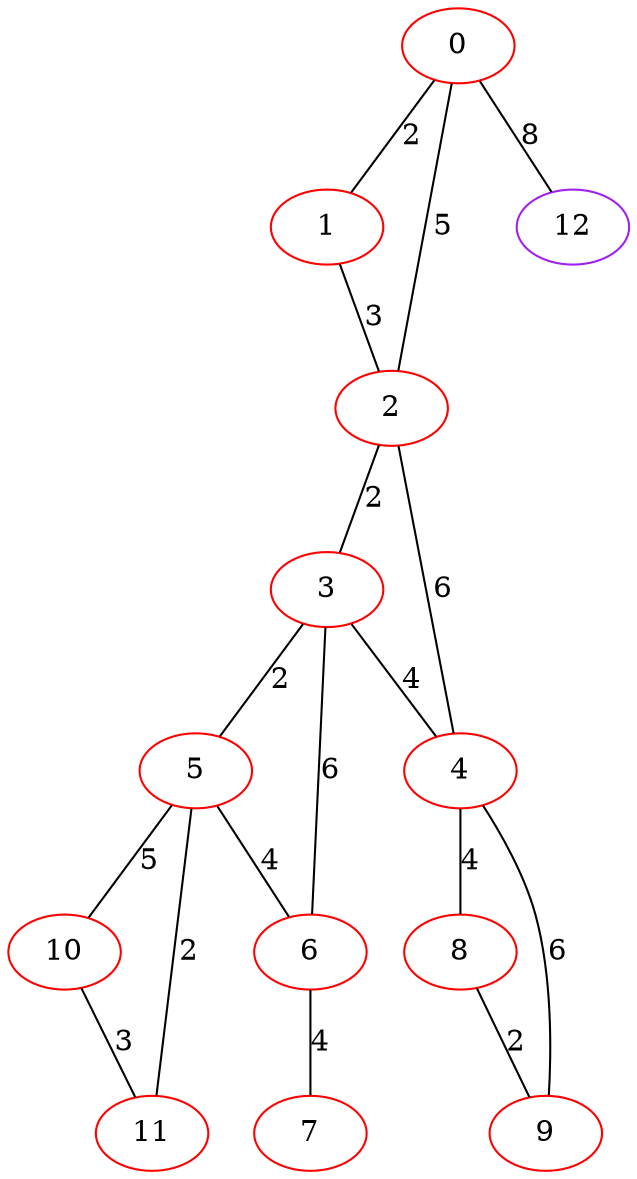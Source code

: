 graph "" {
0 [color=red, weight=1];
1 [color=red, weight=1];
2 [color=red, weight=1];
3 [color=red, weight=1];
4 [color=red, weight=1];
5 [color=red, weight=1];
6 [color=red, weight=1];
7 [color=red, weight=1];
8 [color=red, weight=1];
9 [color=red, weight=1];
10 [color=red, weight=1];
11 [color=red, weight=1];
12 [color=purple, weight=4];
0 -- 1  [key=0, label=2];
0 -- 2  [key=0, label=5];
0 -- 12  [key=0, label=8];
1 -- 2  [key=0, label=3];
2 -- 3  [key=0, label=2];
2 -- 4  [key=0, label=6];
3 -- 4  [key=0, label=4];
3 -- 5  [key=0, label=2];
3 -- 6  [key=0, label=6];
4 -- 8  [key=0, label=4];
4 -- 9  [key=0, label=6];
5 -- 10  [key=0, label=5];
5 -- 11  [key=0, label=2];
5 -- 6  [key=0, label=4];
6 -- 7  [key=0, label=4];
8 -- 9  [key=0, label=2];
10 -- 11  [key=0, label=3];
}
